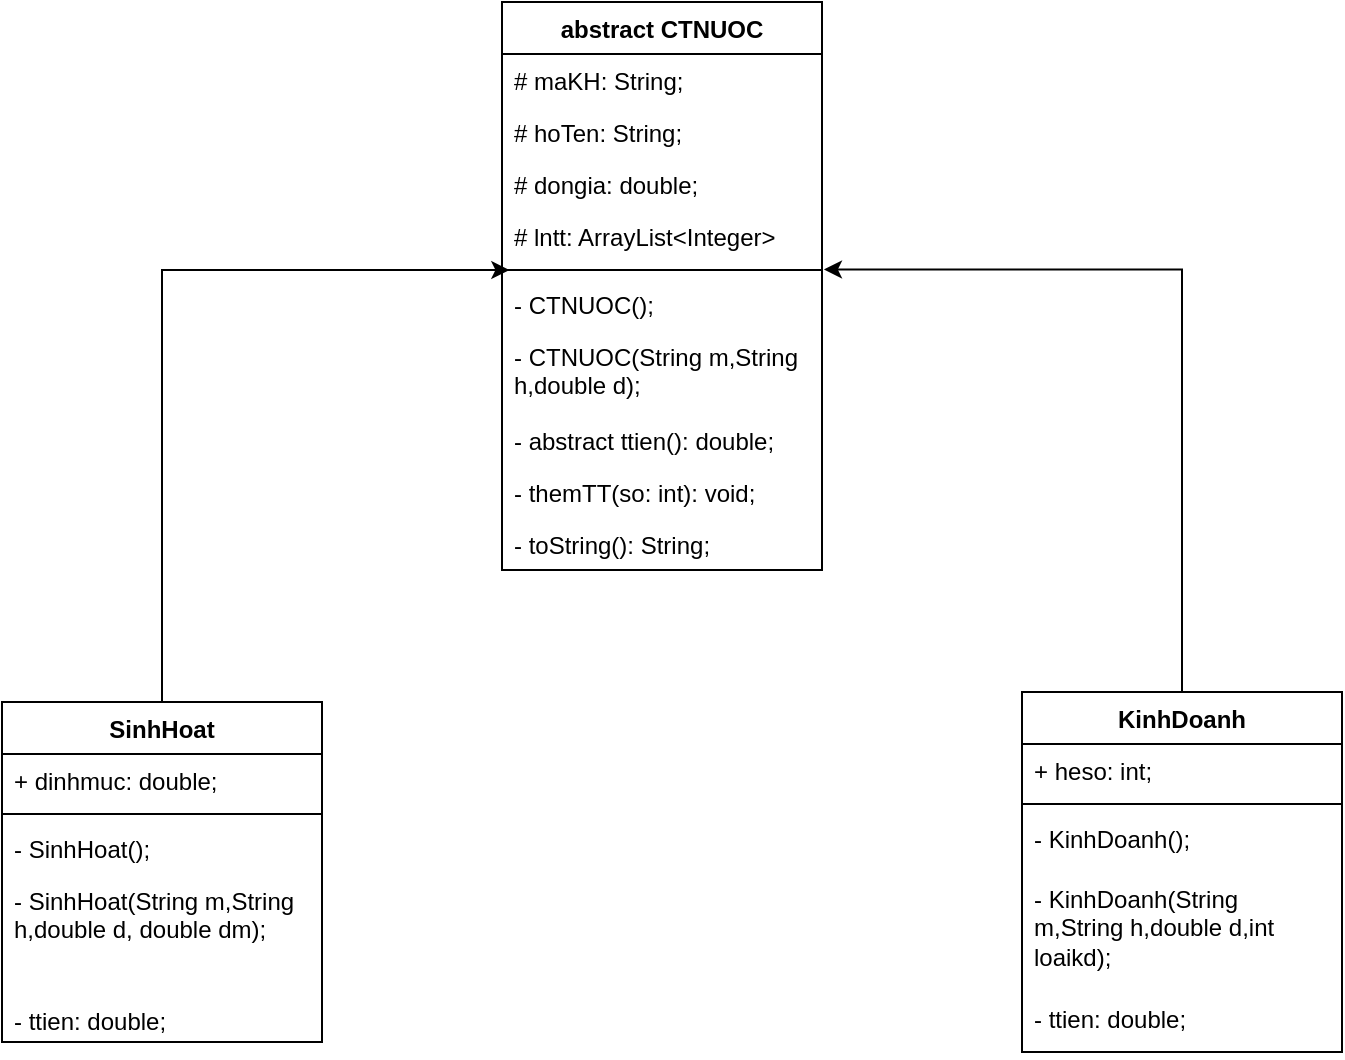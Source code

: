 <mxfile version="22.0.2" type="device">
  <diagram name="Page-1" id="7bz7jWeAqjY2smMGNcSE">
    <mxGraphModel dx="1104" dy="563" grid="1" gridSize="10" guides="1" tooltips="1" connect="1" arrows="1" fold="1" page="1" pageScale="1" pageWidth="850" pageHeight="1100" math="0" shadow="0">
      <root>
        <mxCell id="0" />
        <mxCell id="1" parent="0" />
        <mxCell id="ihD1DtT6bV8VMidyuvVD-5" value="abstract CTNUOC" style="swimlane;fontStyle=1;align=center;verticalAlign=top;childLayout=stackLayout;horizontal=1;startSize=26;horizontalStack=0;resizeParent=1;resizeParentMax=0;resizeLast=0;collapsible=1;marginBottom=0;whiteSpace=wrap;html=1;" parent="1" vertex="1">
          <mxGeometry x="340" y="130" width="160" height="284" as="geometry" />
        </mxCell>
        <mxCell id="ihD1DtT6bV8VMidyuvVD-6" value="# maKH: String;" style="text;strokeColor=none;fillColor=none;align=left;verticalAlign=top;spacingLeft=4;spacingRight=4;overflow=hidden;rotatable=0;points=[[0,0.5],[1,0.5]];portConstraint=eastwest;whiteSpace=wrap;html=1;" parent="ihD1DtT6bV8VMidyuvVD-5" vertex="1">
          <mxGeometry y="26" width="160" height="26" as="geometry" />
        </mxCell>
        <mxCell id="ihD1DtT6bV8VMidyuvVD-13" value="#&amp;nbsp;hoTen: String;" style="text;strokeColor=none;fillColor=none;align=left;verticalAlign=top;spacingLeft=4;spacingRight=4;overflow=hidden;rotatable=0;points=[[0,0.5],[1,0.5]];portConstraint=eastwest;whiteSpace=wrap;html=1;" parent="ihD1DtT6bV8VMidyuvVD-5" vertex="1">
          <mxGeometry y="52" width="160" height="26" as="geometry" />
        </mxCell>
        <mxCell id="ihD1DtT6bV8VMidyuvVD-14" value="#&amp;nbsp;dongia: double;" style="text;strokeColor=none;fillColor=none;align=left;verticalAlign=top;spacingLeft=4;spacingRight=4;overflow=hidden;rotatable=0;points=[[0,0.5],[1,0.5]];portConstraint=eastwest;whiteSpace=wrap;html=1;" parent="ihD1DtT6bV8VMidyuvVD-5" vertex="1">
          <mxGeometry y="78" width="160" height="26" as="geometry" />
        </mxCell>
        <mxCell id="ihD1DtT6bV8VMidyuvVD-16" value="# lntt: ArrayList&amp;lt;Integer&amp;gt;" style="text;strokeColor=none;fillColor=none;align=left;verticalAlign=top;spacingLeft=4;spacingRight=4;overflow=hidden;rotatable=0;points=[[0,0.5],[1,0.5]];portConstraint=eastwest;whiteSpace=wrap;html=1;" parent="ihD1DtT6bV8VMidyuvVD-5" vertex="1">
          <mxGeometry y="104" width="160" height="26" as="geometry" />
        </mxCell>
        <mxCell id="ihD1DtT6bV8VMidyuvVD-7" value="" style="line;strokeWidth=1;fillColor=none;align=left;verticalAlign=middle;spacingTop=-1;spacingLeft=3;spacingRight=3;rotatable=0;labelPosition=right;points=[];portConstraint=eastwest;strokeColor=inherit;" parent="ihD1DtT6bV8VMidyuvVD-5" vertex="1">
          <mxGeometry y="130" width="160" height="8" as="geometry" />
        </mxCell>
        <mxCell id="ihD1DtT6bV8VMidyuvVD-28" value="- CTNUOC();" style="text;strokeColor=none;fillColor=none;align=left;verticalAlign=top;spacingLeft=4;spacingRight=4;overflow=hidden;rotatable=0;points=[[0,0.5],[1,0.5]];portConstraint=eastwest;whiteSpace=wrap;html=1;" parent="ihD1DtT6bV8VMidyuvVD-5" vertex="1">
          <mxGeometry y="138" width="160" height="26" as="geometry" />
        </mxCell>
        <mxCell id="ihD1DtT6bV8VMidyuvVD-15" value="- CTNUOC(String m,String h,double d);" style="text;strokeColor=none;fillColor=none;align=left;verticalAlign=top;spacingLeft=4;spacingRight=4;overflow=hidden;rotatable=0;points=[[0,0.5],[1,0.5]];portConstraint=eastwest;whiteSpace=wrap;html=1;" parent="ihD1DtT6bV8VMidyuvVD-5" vertex="1">
          <mxGeometry y="164" width="160" height="42" as="geometry" />
        </mxCell>
        <mxCell id="ihD1DtT6bV8VMidyuvVD-8" value="- abstract ttien(): double;" style="text;strokeColor=none;fillColor=none;align=left;verticalAlign=top;spacingLeft=4;spacingRight=4;overflow=hidden;rotatable=0;points=[[0,0.5],[1,0.5]];portConstraint=eastwest;whiteSpace=wrap;html=1;" parent="ihD1DtT6bV8VMidyuvVD-5" vertex="1">
          <mxGeometry y="206" width="160" height="26" as="geometry" />
        </mxCell>
        <mxCell id="ihD1DtT6bV8VMidyuvVD-29" value="- themTT(so: int): void;" style="text;strokeColor=none;fillColor=none;align=left;verticalAlign=top;spacingLeft=4;spacingRight=4;overflow=hidden;rotatable=0;points=[[0,0.5],[1,0.5]];portConstraint=eastwest;whiteSpace=wrap;html=1;" parent="ihD1DtT6bV8VMidyuvVD-5" vertex="1">
          <mxGeometry y="232" width="160" height="26" as="geometry" />
        </mxCell>
        <mxCell id="ihD1DtT6bV8VMidyuvVD-30" value="- toString(): String;" style="text;strokeColor=none;fillColor=none;align=left;verticalAlign=top;spacingLeft=4;spacingRight=4;overflow=hidden;rotatable=0;points=[[0,0.5],[1,0.5]];portConstraint=eastwest;whiteSpace=wrap;html=1;" parent="ihD1DtT6bV8VMidyuvVD-5" vertex="1">
          <mxGeometry y="258" width="160" height="26" as="geometry" />
        </mxCell>
        <mxCell id="ihD1DtT6bV8VMidyuvVD-17" value="SinhHoat" style="swimlane;fontStyle=1;align=center;verticalAlign=top;childLayout=stackLayout;horizontal=1;startSize=26;horizontalStack=0;resizeParent=1;resizeParentMax=0;resizeLast=0;collapsible=1;marginBottom=0;whiteSpace=wrap;html=1;" parent="1" vertex="1">
          <mxGeometry x="90" y="480" width="160" height="170" as="geometry" />
        </mxCell>
        <mxCell id="ihD1DtT6bV8VMidyuvVD-18" value="+ dinhmuc: double;" style="text;strokeColor=none;fillColor=none;align=left;verticalAlign=top;spacingLeft=4;spacingRight=4;overflow=hidden;rotatable=0;points=[[0,0.5],[1,0.5]];portConstraint=eastwest;whiteSpace=wrap;html=1;" parent="ihD1DtT6bV8VMidyuvVD-17" vertex="1">
          <mxGeometry y="26" width="160" height="26" as="geometry" />
        </mxCell>
        <mxCell id="ihD1DtT6bV8VMidyuvVD-19" value="" style="line;strokeWidth=1;fillColor=none;align=left;verticalAlign=middle;spacingTop=-1;spacingLeft=3;spacingRight=3;rotatable=0;labelPosition=right;points=[];portConstraint=eastwest;strokeColor=inherit;" parent="ihD1DtT6bV8VMidyuvVD-17" vertex="1">
          <mxGeometry y="52" width="160" height="8" as="geometry" />
        </mxCell>
        <mxCell id="ihD1DtT6bV8VMidyuvVD-20" value="- SinhHoat();" style="text;strokeColor=none;fillColor=none;align=left;verticalAlign=top;spacingLeft=4;spacingRight=4;overflow=hidden;rotatable=0;points=[[0,0.5],[1,0.5]];portConstraint=eastwest;whiteSpace=wrap;html=1;" parent="ihD1DtT6bV8VMidyuvVD-17" vertex="1">
          <mxGeometry y="60" width="160" height="26" as="geometry" />
        </mxCell>
        <mxCell id="ihD1DtT6bV8VMidyuvVD-32" value="- SinhHoat(String m,String h,double d, double dm);" style="text;strokeColor=none;fillColor=none;align=left;verticalAlign=top;spacingLeft=4;spacingRight=4;overflow=hidden;rotatable=0;points=[[0,0.5],[1,0.5]];portConstraint=eastwest;whiteSpace=wrap;html=1;" parent="ihD1DtT6bV8VMidyuvVD-17" vertex="1">
          <mxGeometry y="86" width="160" height="60" as="geometry" />
        </mxCell>
        <mxCell id="AqJ9lPOCmbeHHASjhr1H-1" value="- ttien: double;" style="text;strokeColor=none;fillColor=none;align=left;verticalAlign=top;spacingLeft=4;spacingRight=4;overflow=hidden;rotatable=0;points=[[0,0.5],[1,0.5]];portConstraint=eastwest;whiteSpace=wrap;html=1;" parent="ihD1DtT6bV8VMidyuvVD-17" vertex="1">
          <mxGeometry y="146" width="160" height="24" as="geometry" />
        </mxCell>
        <mxCell id="ihD1DtT6bV8VMidyuvVD-21" value="KinhDoanh" style="swimlane;fontStyle=1;align=center;verticalAlign=top;childLayout=stackLayout;horizontal=1;startSize=26;horizontalStack=0;resizeParent=1;resizeParentMax=0;resizeLast=0;collapsible=1;marginBottom=0;whiteSpace=wrap;html=1;" parent="1" vertex="1">
          <mxGeometry x="600" y="475" width="160" height="180" as="geometry" />
        </mxCell>
        <mxCell id="ihD1DtT6bV8VMidyuvVD-22" value="+ heso: int;" style="text;strokeColor=none;fillColor=none;align=left;verticalAlign=top;spacingLeft=4;spacingRight=4;overflow=hidden;rotatable=0;points=[[0,0.5],[1,0.5]];portConstraint=eastwest;whiteSpace=wrap;html=1;" parent="ihD1DtT6bV8VMidyuvVD-21" vertex="1">
          <mxGeometry y="26" width="160" height="26" as="geometry" />
        </mxCell>
        <mxCell id="ihD1DtT6bV8VMidyuvVD-23" value="" style="line;strokeWidth=1;fillColor=none;align=left;verticalAlign=middle;spacingTop=-1;spacingLeft=3;spacingRight=3;rotatable=0;labelPosition=right;points=[];portConstraint=eastwest;strokeColor=inherit;" parent="ihD1DtT6bV8VMidyuvVD-21" vertex="1">
          <mxGeometry y="52" width="160" height="8" as="geometry" />
        </mxCell>
        <mxCell id="AqJ9lPOCmbeHHASjhr1H-3" value="- KinhDoanh();" style="text;strokeColor=none;fillColor=none;align=left;verticalAlign=top;spacingLeft=4;spacingRight=4;overflow=hidden;rotatable=0;points=[[0,0.5],[1,0.5]];portConstraint=eastwest;whiteSpace=wrap;html=1;" parent="ihD1DtT6bV8VMidyuvVD-21" vertex="1">
          <mxGeometry y="60" width="160" height="30" as="geometry" />
        </mxCell>
        <mxCell id="ihD1DtT6bV8VMidyuvVD-24" value="- KinhDoanh(String m,String h,double d,int loaikd);" style="text;strokeColor=none;fillColor=none;align=left;verticalAlign=top;spacingLeft=4;spacingRight=4;overflow=hidden;rotatable=0;points=[[0,0.5],[1,0.5]];portConstraint=eastwest;whiteSpace=wrap;html=1;" parent="ihD1DtT6bV8VMidyuvVD-21" vertex="1">
          <mxGeometry y="90" width="160" height="60" as="geometry" />
        </mxCell>
        <mxCell id="h_3SSG2kVgfKZo0yJxkZ-1" value="- ttien: double;" style="text;strokeColor=none;fillColor=none;align=left;verticalAlign=top;spacingLeft=4;spacingRight=4;overflow=hidden;rotatable=0;points=[[0,0.5],[1,0.5]];portConstraint=eastwest;whiteSpace=wrap;html=1;" parent="ihD1DtT6bV8VMidyuvVD-21" vertex="1">
          <mxGeometry y="150" width="160" height="30" as="geometry" />
        </mxCell>
        <mxCell id="ihD1DtT6bV8VMidyuvVD-26" style="edgeStyle=orthogonalEdgeStyle;rounded=0;orthogonalLoop=1;jettySize=auto;html=1;entryX=1.006;entryY=1.143;entryDx=0;entryDy=0;entryPerimeter=0;" parent="1" source="ihD1DtT6bV8VMidyuvVD-21" target="ihD1DtT6bV8VMidyuvVD-16" edge="1">
          <mxGeometry relative="1" as="geometry" />
        </mxCell>
        <mxCell id="AqJ9lPOCmbeHHASjhr1H-4" style="edgeStyle=orthogonalEdgeStyle;rounded=0;orthogonalLoop=1;jettySize=auto;html=1;entryX=0.023;entryY=-0.154;entryDx=0;entryDy=0;entryPerimeter=0;" parent="1" source="ihD1DtT6bV8VMidyuvVD-17" target="ihD1DtT6bV8VMidyuvVD-28" edge="1">
          <mxGeometry relative="1" as="geometry" />
        </mxCell>
      </root>
    </mxGraphModel>
  </diagram>
</mxfile>

